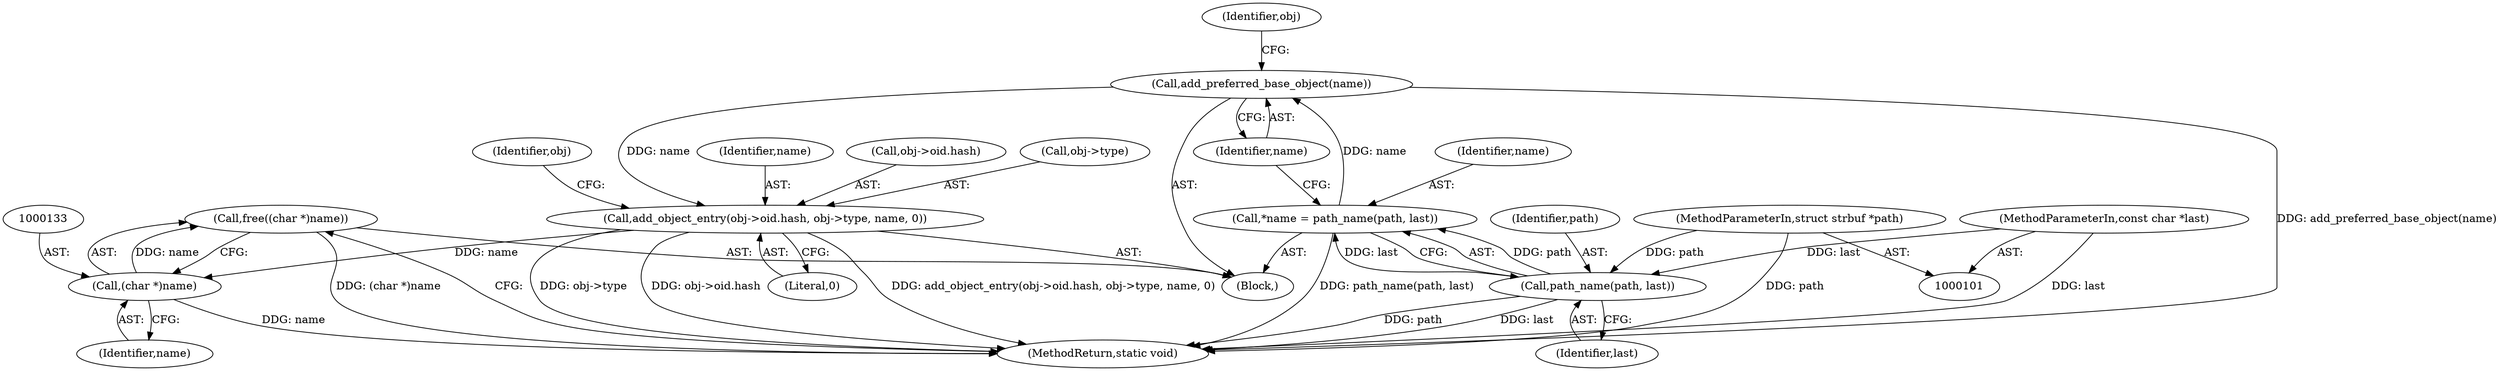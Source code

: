 digraph "1_git_de1e67d0703894cb6ea782e36abb63976ab07e60_0@API" {
"1000131" [label="(Call,free((char *)name))"];
"1000132" [label="(Call,(char *)name)"];
"1000115" [label="(Call,add_object_entry(obj->oid.hash, obj->type, name, 0))"];
"1000113" [label="(Call,add_preferred_base_object(name))"];
"1000108" [label="(Call,*name = path_name(path, last))"];
"1000110" [label="(Call,path_name(path, last))"];
"1000103" [label="(MethodParameterIn,struct strbuf *path)"];
"1000104" [label="(MethodParameterIn,const char *last)"];
"1000124" [label="(Identifier,name)"];
"1000109" [label="(Identifier,name)"];
"1000112" [label="(Identifier,last)"];
"1000131" [label="(Call,free((char *)name))"];
"1000116" [label="(Call,obj->oid.hash)"];
"1000111" [label="(Identifier,path)"];
"1000110" [label="(Call,path_name(path, last))"];
"1000115" [label="(Call,add_object_entry(obj->oid.hash, obj->type, name, 0))"];
"1000118" [label="(Identifier,obj)"];
"1000104" [label="(MethodParameterIn,const char *last)"];
"1000134" [label="(Identifier,name)"];
"1000106" [label="(Block,)"];
"1000113" [label="(Call,add_preferred_base_object(name))"];
"1000121" [label="(Call,obj->type)"];
"1000128" [label="(Identifier,obj)"];
"1000114" [label="(Identifier,name)"];
"1000125" [label="(Literal,0)"];
"1000135" [label="(MethodReturn,static void)"];
"1000103" [label="(MethodParameterIn,struct strbuf *path)"];
"1000132" [label="(Call,(char *)name)"];
"1000108" [label="(Call,*name = path_name(path, last))"];
"1000131" -> "1000106"  [label="AST: "];
"1000131" -> "1000132"  [label="CFG: "];
"1000132" -> "1000131"  [label="AST: "];
"1000135" -> "1000131"  [label="CFG: "];
"1000131" -> "1000135"  [label="DDG: (char *)name"];
"1000132" -> "1000131"  [label="DDG: name"];
"1000132" -> "1000134"  [label="CFG: "];
"1000133" -> "1000132"  [label="AST: "];
"1000134" -> "1000132"  [label="AST: "];
"1000132" -> "1000135"  [label="DDG: name"];
"1000115" -> "1000132"  [label="DDG: name"];
"1000115" -> "1000106"  [label="AST: "];
"1000115" -> "1000125"  [label="CFG: "];
"1000116" -> "1000115"  [label="AST: "];
"1000121" -> "1000115"  [label="AST: "];
"1000124" -> "1000115"  [label="AST: "];
"1000125" -> "1000115"  [label="AST: "];
"1000128" -> "1000115"  [label="CFG: "];
"1000115" -> "1000135"  [label="DDG: add_object_entry(obj->oid.hash, obj->type, name, 0)"];
"1000115" -> "1000135"  [label="DDG: obj->type"];
"1000115" -> "1000135"  [label="DDG: obj->oid.hash"];
"1000113" -> "1000115"  [label="DDG: name"];
"1000113" -> "1000106"  [label="AST: "];
"1000113" -> "1000114"  [label="CFG: "];
"1000114" -> "1000113"  [label="AST: "];
"1000118" -> "1000113"  [label="CFG: "];
"1000113" -> "1000135"  [label="DDG: add_preferred_base_object(name)"];
"1000108" -> "1000113"  [label="DDG: name"];
"1000108" -> "1000106"  [label="AST: "];
"1000108" -> "1000110"  [label="CFG: "];
"1000109" -> "1000108"  [label="AST: "];
"1000110" -> "1000108"  [label="AST: "];
"1000114" -> "1000108"  [label="CFG: "];
"1000108" -> "1000135"  [label="DDG: path_name(path, last)"];
"1000110" -> "1000108"  [label="DDG: path"];
"1000110" -> "1000108"  [label="DDG: last"];
"1000110" -> "1000112"  [label="CFG: "];
"1000111" -> "1000110"  [label="AST: "];
"1000112" -> "1000110"  [label="AST: "];
"1000110" -> "1000135"  [label="DDG: last"];
"1000110" -> "1000135"  [label="DDG: path"];
"1000103" -> "1000110"  [label="DDG: path"];
"1000104" -> "1000110"  [label="DDG: last"];
"1000103" -> "1000101"  [label="AST: "];
"1000103" -> "1000135"  [label="DDG: path"];
"1000104" -> "1000101"  [label="AST: "];
"1000104" -> "1000135"  [label="DDG: last"];
}
